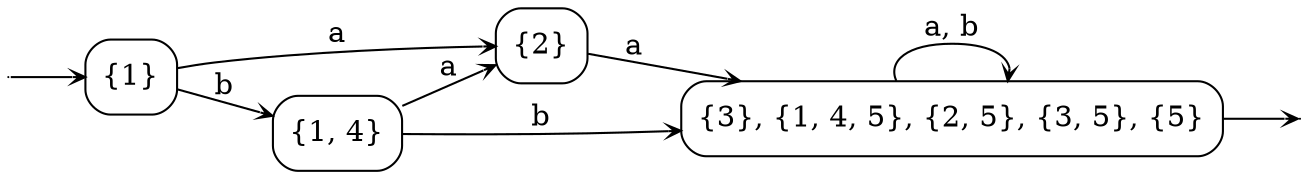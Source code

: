 digraph
{
  vcsn_context = "letterset<char_letters(ab)>, b"
  rankdir = LR
  edge [arrowhead = vee, arrowsize = .6]
  {
    node [shape = point, width = 0]
    I0
    F3
  }
  {
    node [shape = circle, style = rounded, width = 0.5]
    0 [label = "{1}", shape = box]
    1 [label = "{2}", shape = box]
    2 [label = "{1, 4}", shape = box]
    3 [label = "{3}, {1, 4, 5}, {2, 5}, {3, 5}, {5}", shape = box]
  }
  I0 -> 0
  0 -> 1 [label = "a"]
  0 -> 2 [label = "b"]
  1 -> 3 [label = "a"]
  2 -> 1 [label = "a"]
  2 -> 3 [label = "b"]
  3 -> F3
  3 -> 3 [label = "a, b"]
}
